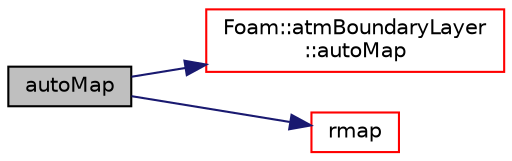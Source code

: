 digraph "autoMap"
{
  bgcolor="transparent";
  edge [fontname="Helvetica",fontsize="10",labelfontname="Helvetica",labelfontsize="10"];
  node [fontname="Helvetica",fontsize="10",shape=record];
  rankdir="LR";
  Node1 [label="autoMap",height=0.2,width=0.4,color="black", fillcolor="grey75", style="filled", fontcolor="black"];
  Node1 -> Node2 [color="midnightblue",fontsize="10",style="solid",fontname="Helvetica"];
  Node2 [label="Foam::atmBoundaryLayer\l::autoMap",height=0.2,width=0.4,color="red",URL="$a00073.html#a0ab0c43ce90d756c88dd81e3d0a9eef5",tooltip="Map (and resize as needed) from self given a mapping object. "];
  Node1 -> Node3 [color="midnightblue",fontsize="10",style="solid",fontname="Helvetica"];
  Node3 [label="rmap",height=0.2,width=0.4,color="red",URL="$a00075.html#a713277715ccc0a5ef466b0516d44731f",tooltip="Reverse map the given fvPatchField onto this fvPatchField. "];
}

